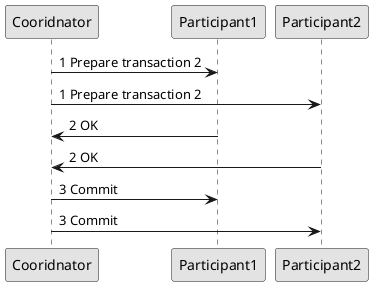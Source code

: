 @startuml
skinparam monochrome true
Cooridnator -> Participant1 : 1 Prepare transaction 2
Cooridnator -> Participant2 : 1 Prepare transaction 2

Participant1 -> Cooridnator : 2 OK
Participant2 -> Cooridnator : 2 OK

Cooridnator -> Participant1 : 3 Commit
Cooridnator -> Participant2 : 3 Commit
@enduml